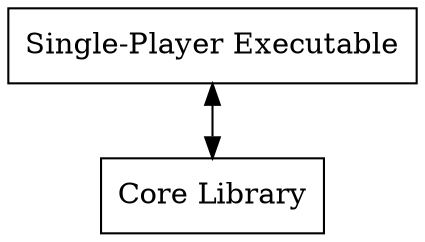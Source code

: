 digraph G {
  rankdir=TB
  "Single-Player Executable" [shape=Box]
  "Core Library" [shape=Box]
  "Single-Player Executable" -> "Core Library" [dir="both"]
}
